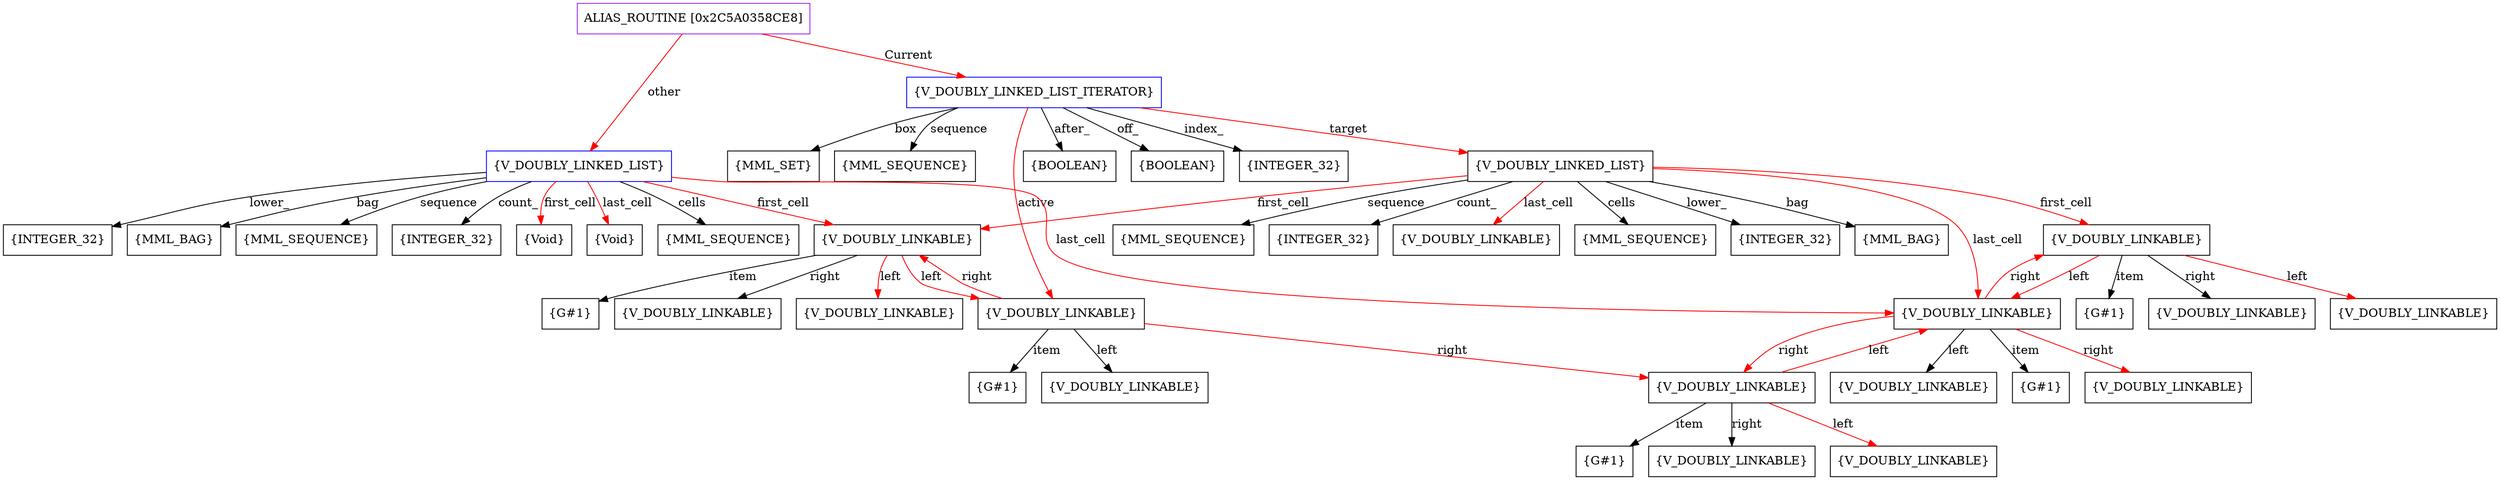 digraph g {
	node [shape=box]
	b1[color=purple label=<ALIAS_ROUTINE [0x2C5A0358CE8]>]
	b2[color=blue label=<{V_DOUBLY_LINKED_LIST_ITERATOR}>]
	b3[label=<{BOOLEAN}>]
	b4[label=<{INTEGER_32}>]
	b5[label=<{MML_SET}>]
	b6[label=<{MML_SEQUENCE}>]
	b7[label=<{V_DOUBLY_LINKED_LIST}>]
	b8[label=<{INTEGER_32}>]
	b9[label=<{MML_BAG}>]
	b10[label=<{MML_SEQUENCE}>]
	b11[label=<{INTEGER_32}>]
	b12[label=<{V_DOUBLY_LINKABLE}>]
	b13[label=<{G#1}>]
	b14[label=<{V_DOUBLY_LINKABLE}>]
	b15[label=<{V_DOUBLY_LINKABLE}>]
	b16[label=<{V_DOUBLY_LINKABLE}>]
	b17[label=<{G#1}>]
	b18[label=<{V_DOUBLY_LINKABLE}>]
	b19[label=<{V_DOUBLY_LINKABLE}>]
	b20[label=<{G#1}>]
	b21[label=<{V_DOUBLY_LINKABLE}>]
	b22[label=<{V_DOUBLY_LINKABLE}>]
	b23[label=<{V_DOUBLY_LINKABLE}>]
	b24[label=<{V_DOUBLY_LINKABLE}>]
	b25[label=<{G#1}>]
	b26[label=<{V_DOUBLY_LINKABLE}>]
	b27[label=<{V_DOUBLY_LINKABLE}>]
	b28[label=<{V_DOUBLY_LINKABLE}>]
	b29[label=<{G#1}>]
	b30[label=<{V_DOUBLY_LINKABLE}>]
	b31[label=<{V_DOUBLY_LINKABLE}>]
	b32[label=<{MML_SEQUENCE}>]
	b33[label=<{BOOLEAN}>]
	b34[color=blue label=<{V_DOUBLY_LINKED_LIST}>]
	b35[label=<{INTEGER_32}>]
	b36[label=<{MML_BAG}>]
	b37[label=<{MML_SEQUENCE}>]
	b38[label=<{INTEGER_32}>]
	b39[label=<{Void}>]
	b40[label=<{Void}>]
	b41[label=<{MML_SEQUENCE}>]
	b1->b2[color=red label=<Current>]
	b2->b3[label=<off_>]
	b2->b4[label=<index_>]
	b2->b5[label=<box>]
	b2->b6[label=<sequence>]
	b2->b7[color=red label=<target>]
	b7->b8[label=<lower_>]
	b7->b9[label=<bag>]
	b7->b10[label=<sequence>]
	b7->b11[label=<count_>]
	b7->b12[color=red label=<first_cell>]
	b12->b13[label=<item>]
	b12->b14[label=<right>]
	b12->b15[color=red label=<left>]
	b12->b16[color=red label=<left>]
	b16->b17[label=<item>]
	b16->b18[color=red label=<right>]
	b16->b19[color=red label=<right>]
	b19->b20[label=<item>]
	b19->b21[label=<right>]
	b19->b22[color=red label=<left>]
	b19->b16[color=red label=<left>]
	b16->b12[color=red label=<right>]
	b16->b23[label=<left>]
	b7->b24[color=red label=<first_cell>]
	b24->b25[label=<item>]
	b24->b26[label=<right>]
	b24->b27[color=red label=<left>]
	b24->b28[color=red label=<left>]
	b28->b29[label=<item>]
	b28->b19[color=red label=<right>]
	b28->b24[color=red label=<right>]
	b28->b30[label=<left>]
	b7->b31[color=red label=<last_cell>]
	b7->b16[color=red label=<last_cell>]
	b7->b32[label=<cells>]
	b2->b28[color=red label=<active>]
	b2->b33[label=<after_>]
	b1->b34[color=red label=<other>]
	b34->b35[label=<lower_>]
	b34->b36[label=<bag>]
	b34->b37[label=<sequence>]
	b34->b38[label=<count_>]
	b34->b24[color=red label=<first_cell>]
	b34->b39[color=red label=<first_cell>]
	b34->b16[color=red label=<last_cell>]
	b34->b40[color=red label=<last_cell>]
	b34->b41[label=<cells>]
}
